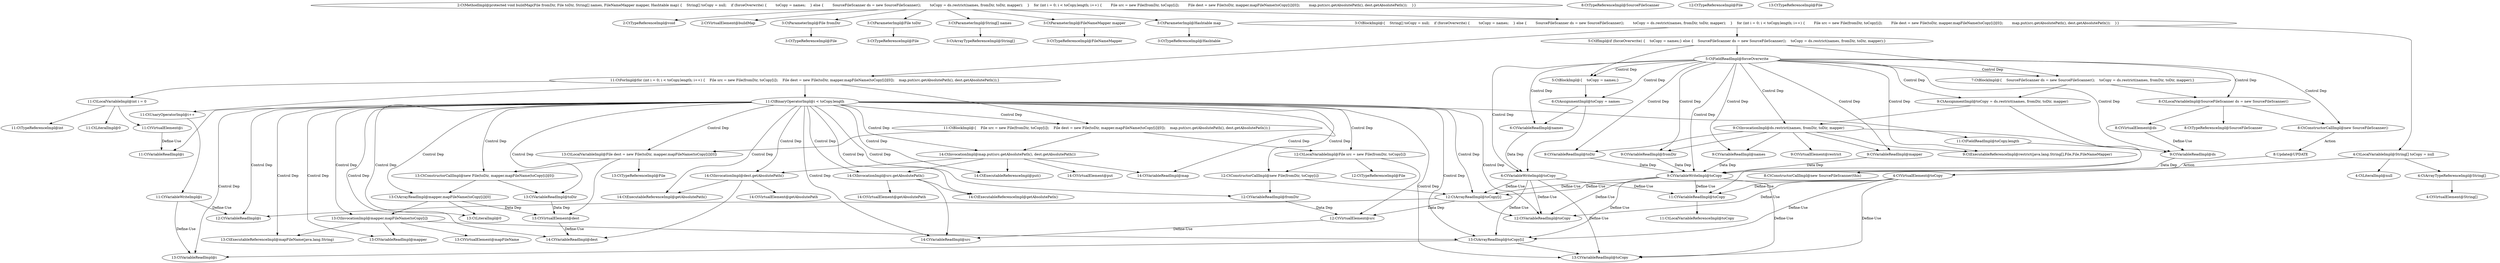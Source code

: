 digraph "buildMap#?,File,File,String[],FileNameMapper,Hashtable" {
0 [label="2:CtTypeReferenceImpl@void" shape=ellipse]
1 [label="2:CtVirtualElement@buildMap" shape=ellipse]
2 [label="3:CtParameterImpl@File fromDir" shape=ellipse]
3 [label="3:CtTypeReferenceImpl@File" shape=ellipse]
4 [label="3:CtParameterImpl@File toDir" shape=ellipse]
5 [label="3:CtTypeReferenceImpl@File" shape=ellipse]
6 [label="3:CtParameterImpl@String[] names" shape=ellipse]
7 [label="3:CtArrayTypeReferenceImpl@String[]" shape=ellipse]
8 [label="3:CtParameterImpl@FileNameMapper mapper" shape=ellipse]
9 [label="3:CtTypeReferenceImpl@FileNameMapper" shape=ellipse]
10 [label="3:CtParameterImpl@Hashtable map" shape=ellipse]
11 [label="3:CtTypeReferenceImpl@Hashtable" shape=ellipse]
12 [label="4:CtVirtualElement@String[]" shape=ellipse]
13 [label="4:CtArrayTypeReferenceImpl@String[]" shape=ellipse]
14 [label="4:CtLiteralImpl@null" shape=ellipse]
15 [label="4:CtVirtualElement@toCopy" shape=ellipse]
16 [label="4:CtLocalVariableImpl@String[] toCopy = null" shape=ellipse]
17 [label="5:CtFieldReadImpl@forceOverwrite" shape=ellipse]
18 [label="6:CtVariableWriteImpl@toCopy" shape=ellipse]
19 [label="6:CtVariableReadImpl@names" shape=ellipse]
20 [label="6:CtAssignmentImpl@toCopy = names" shape=ellipse]
21 [label="5:CtBlockImpl@\{\
    toCopy = names;\
\}" shape=ellipse]
22 [label="8:CtTypeReferenceImpl@SourceFileScanner" shape=ellipse]
23 [label="8:CtTypeReferenceImpl@SourceFileScanner" shape=ellipse]
24 [label="8:CtConstructorCallImpl@new SourceFileScanner()" shape=ellipse]
25 [label="8:CtVirtualElement@ds" shape=ellipse]
26 [label="8:CtLocalVariableImpl@SourceFileScanner ds = new SourceFileScanner()" shape=ellipse]
27 [label="9:CtVariableWriteImpl@toCopy" shape=ellipse]
28 [label="9:CtExecutableReferenceImpl@restrict(java.lang.String[],File,File,FileNameMapper)" shape=ellipse]
29 [label="9:CtVirtualElement@restrict" shape=ellipse]
30 [label="9:CtVariableReadImpl@ds" shape=ellipse]
31 [label="9:CtVariableReadImpl@names" shape=ellipse]
32 [label="9:CtVariableReadImpl@fromDir" shape=ellipse]
33 [label="9:CtVariableReadImpl@toDir" shape=ellipse]
34 [label="9:CtVariableReadImpl@mapper" shape=ellipse]
35 [label="9:CtInvocationImpl@ds.restrict(names, fromDir, toDir, mapper)" shape=ellipse]
36 [label="9:CtAssignmentImpl@toCopy = ds.restrict(names, fromDir, toDir, mapper)" shape=ellipse]
37 [label="7:CtBlockImpl@\{\
    SourceFileScanner ds = new SourceFileScanner();\
    toCopy = ds.restrict(names, fromDir, toDir, mapper);\
\}" shape=ellipse]
38 [label="5:CtIfImpl@if (forceOverwrite) \{\
    toCopy = names;\
\} else \{\
    SourceFileScanner ds = new SourceFileScanner();\
    toCopy = ds.restrict(names, fromDir, toDir, mapper);\
\}" shape=ellipse]
39 [label="11:CtTypeReferenceImpl@int" shape=ellipse]
40 [label="11:CtLiteralImpl@0" shape=ellipse]
41 [label="11:CtVirtualElement@i" shape=ellipse]
42 [label="11:CtLocalVariableImpl@int i = 0" shape=ellipse]
43 [label="11:CtVariableReadImpl@i" shape=ellipse]
44 [label="11:CtVariableReadImpl@toCopy" shape=ellipse]
45 [label="11:CtLocalVariableReferenceImpl@toCopy" shape=ellipse]
46 [label="11:CtFieldReadImpl@toCopy.length" shape=ellipse]
47 [label="11:CtBinaryOperatorImpl@i < toCopy.length" shape=ellipse]
48 [label="11:CtVariableWriteImpl@i" shape=ellipse]
49 [label="11:CtUnaryOperatorImpl@i++" shape=ellipse]
50 [label="12:CtTypeReferenceImpl@File" shape=ellipse]
51 [label="12:CtTypeReferenceImpl@File" shape=ellipse]
52 [label="12:CtVariableReadImpl@fromDir" shape=ellipse]
53 [label="12:CtVariableReadImpl@toCopy" shape=ellipse]
54 [label="12:CtVariableReadImpl@i" shape=ellipse]
55 [label="12:CtArrayReadImpl@toCopy[i]" shape=ellipse]
56 [label="12:CtConstructorCallImpl@new File(fromDir, toCopy[i])" shape=ellipse]
57 [label="12:CtVirtualElement@src" shape=ellipse]
58 [label="12:CtLocalVariableImpl@File src = new File(fromDir, toCopy[i])" shape=ellipse]
59 [label="13:CtTypeReferenceImpl@File" shape=ellipse]
60 [label="13:CtTypeReferenceImpl@File" shape=ellipse]
61 [label="13:CtVariableReadImpl@toDir" shape=ellipse]
62 [label="13:CtExecutableReferenceImpl@mapFileName(java.lang.String)" shape=ellipse]
63 [label="13:CtVirtualElement@mapFileName" shape=ellipse]
64 [label="13:CtVariableReadImpl@mapper" shape=ellipse]
65 [label="13:CtVariableReadImpl@toCopy" shape=ellipse]
66 [label="13:CtVariableReadImpl@i" shape=ellipse]
67 [label="13:CtArrayReadImpl@toCopy[i]" shape=ellipse]
68 [label="13:CtInvocationImpl@mapper.mapFileName(toCopy[i])" shape=ellipse]
69 [label="13:CtLiteralImpl@0" shape=ellipse]
70 [label="13:CtArrayReadImpl@mapper.mapFileName(toCopy[i])[0]" shape=ellipse]
71 [label="13:CtConstructorCallImpl@new File(toDir, mapper.mapFileName(toCopy[i])[0])" shape=ellipse]
72 [label="13:CtVirtualElement@dest" shape=ellipse]
73 [label="13:CtLocalVariableImpl@File dest = new File(toDir, mapper.mapFileName(toCopy[i])[0])" shape=ellipse]
74 [label="14:CtExecutableReferenceImpl@put()" shape=ellipse]
75 [label="14:CtVirtualElement@put" shape=ellipse]
76 [label="14:CtVariableReadImpl@map" shape=ellipse]
77 [label="14:CtExecutableReferenceImpl@getAbsolutePath()" shape=ellipse]
78 [label="14:CtVirtualElement@getAbsolutePath" shape=ellipse]
79 [label="14:CtVariableReadImpl@src" shape=ellipse]
80 [label="14:CtInvocationImpl@src.getAbsolutePath()" shape=ellipse]
81 [label="14:CtExecutableReferenceImpl@getAbsolutePath()" shape=ellipse]
82 [label="14:CtVirtualElement@getAbsolutePath" shape=ellipse]
83 [label="14:CtVariableReadImpl@dest" shape=ellipse]
84 [label="14:CtInvocationImpl@dest.getAbsolutePath()" shape=ellipse]
85 [label="14:CtInvocationImpl@map.put(src.getAbsolutePath(), dest.getAbsolutePath())" shape=ellipse]
86 [label="11:CtBlockImpl@\{\
    File src = new File(fromDir, toCopy[i]);\
    File dest = new File(toDir, mapper.mapFileName(toCopy[i])[0]);\
    map.put(src.getAbsolutePath(), dest.getAbsolutePath());\
\}" shape=ellipse]
87 [label="11:CtForImpl@for (int i = 0; i < toCopy.length; i++) \{\
    File src = new File(fromDir, toCopy[i]);\
    File dest = new File(toDir, mapper.mapFileName(toCopy[i])[0]);\
    map.put(src.getAbsolutePath(), dest.getAbsolutePath());\
\}" shape=ellipse]
88 [label="3:CtBlockImpl@\{\
    String[] toCopy = null;\
    if (forceOverwrite) \{\
        toCopy = names;\
    \} else \{\
        SourceFileScanner ds = new SourceFileScanner();\
        toCopy = ds.restrict(names, fromDir, toDir, mapper);\
    \}\
    for (int i = 0; i < toCopy.length; i++) \{\
        File src = new File(fromDir, toCopy[i]);\
        File dest = new File(toDir, mapper.mapFileName(toCopy[i])[0]);\
        map.put(src.getAbsolutePath(), dest.getAbsolutePath());\
    \}\
\}" shape=ellipse]
89 [label="2:CtMethodImpl@protected void buildMap(File fromDir, File toDir, String[] names, FileNameMapper mapper, Hashtable map) \{\
    String[] toCopy = null;\
    if (forceOverwrite) \{\
        toCopy = names;\
    \} else \{\
        SourceFileScanner ds = new SourceFileScanner();\
        toCopy = ds.restrict(names, fromDir, toDir, mapper);\
    \}\
    for (int i = 0; i < toCopy.length; i++) \{\
        File src = new File(fromDir, toCopy[i]);\
        File dest = new File(toDir, mapper.mapFileName(toCopy[i])[0]);\
        map.put(src.getAbsolutePath(), dest.getAbsolutePath());\
    \}\
\}" shape=ellipse]
90 [label="8:Update@UPDATE" shape=ellipse]
91 [label="8:CtConstructorCallImpl@new SourceFileScanner(this)" shape=ellipse]
2 -> 3 [label=""];
4 -> 5 [label=""];
6 -> 7 [label=""];
8 -> 9 [label=""];
10 -> 11 [label=""];
13 -> 12 [label=""];
15 -> 44 [label="Define-Use"];
15 -> 53 [label="Define-Use"];
15 -> 55 [label="Define-Use"];
15 -> 65 [label="Define-Use"];
15 -> 67 [label="Define-Use"];
16 -> 15 [label=""];
16 -> 13 [label=""];
16 -> 14 [label=""];
17 -> 21 [label="Control Dep"];
17 -> 20 [label="Control Dep"];
17 -> 18 [label="Control Dep"];
17 -> 19 [label="Control Dep"];
17 -> 37 [label="Control Dep"];
17 -> 26 [label="Control Dep"];
17 -> 24 [label="Control Dep"];
17 -> 36 [label="Control Dep"];
17 -> 27 [label="Control Dep"];
17 -> 35 [label="Control Dep"];
17 -> 28 [label="Control Dep"];
17 -> 30 [label="Control Dep"];
17 -> 31 [label="Control Dep"];
17 -> 32 [label="Control Dep"];
17 -> 33 [label="Control Dep"];
17 -> 34 [label="Control Dep"];
18 -> 44 [label="Define-Use"];
18 -> 53 [label="Define-Use"];
18 -> 55 [label="Define-Use"];
18 -> 65 [label="Define-Use"];
18 -> 67 [label="Define-Use"];
19 -> 18 [label="Data Dep"];
20 -> 18 [label=""];
20 -> 19 [label=""];
21 -> 20 [label=""];
24 -> 90 [label="Action"];
25 -> 30 [label="Define-Use"];
26 -> 25 [label=""];
26 -> 22 [label=""];
26 -> 24 [label=""];
27 -> 44 [label="Define-Use"];
27 -> 53 [label="Define-Use"];
27 -> 55 [label="Define-Use"];
27 -> 65 [label="Define-Use"];
27 -> 67 [label="Define-Use"];
30 -> 27 [label="Data Dep"];
31 -> 27 [label="Data Dep"];
32 -> 27 [label="Data Dep"];
33 -> 27 [label="Data Dep"];
34 -> 27 [label="Data Dep"];
35 -> 29 [label=""];
35 -> 30 [label=""];
35 -> 28 [label=""];
35 -> 31 [label=""];
35 -> 32 [label=""];
35 -> 33 [label=""];
35 -> 34 [label=""];
36 -> 27 [label=""];
36 -> 35 [label=""];
37 -> 26 [label=""];
37 -> 36 [label=""];
38 -> 17 [label=""];
38 -> 21 [label=""];
38 -> 37 [label=""];
41 -> 43 [label="Define-Use"];
42 -> 41 [label=""];
42 -> 39 [label=""];
42 -> 40 [label=""];
44 -> 45 [label=""];
46 -> 44 [label=""];
47 -> 43 [label=""];
47 -> 46 [label=""];
47 -> 86 [label="Control Dep"];
47 -> 58 [label="Control Dep"];
47 -> 56 [label="Control Dep"];
47 -> 52 [label="Control Dep"];
47 -> 55 [label="Control Dep"];
47 -> 53 [label="Control Dep"];
47 -> 54 [label="Control Dep"];
47 -> 73 [label="Control Dep"];
47 -> 71 [label="Control Dep"];
47 -> 61 [label="Control Dep"];
47 -> 70 [label="Control Dep"];
47 -> 68 [label="Control Dep"];
47 -> 62 [label="Control Dep"];
47 -> 64 [label="Control Dep"];
47 -> 67 [label="Control Dep"];
47 -> 65 [label="Control Dep"];
47 -> 66 [label="Control Dep"];
47 -> 69 [label="Control Dep"];
47 -> 85 [label="Control Dep"];
47 -> 74 [label="Control Dep"];
47 -> 76 [label="Control Dep"];
47 -> 80 [label="Control Dep"];
47 -> 77 [label="Control Dep"];
47 -> 79 [label="Control Dep"];
47 -> 84 [label="Control Dep"];
47 -> 81 [label="Control Dep"];
47 -> 83 [label="Control Dep"];
48 -> 54 [label="Define-Use"];
48 -> 66 [label="Define-Use"];
49 -> 48 [label=""];
52 -> 57 [label="Data Dep"];
55 -> 53 [label=""];
55 -> 54 [label=""];
55 -> 57 [label="Data Dep"];
56 -> 52 [label=""];
56 -> 55 [label=""];
57 -> 79 [label="Define-Use"];
58 -> 57 [label=""];
58 -> 50 [label=""];
58 -> 56 [label=""];
61 -> 72 [label="Data Dep"];
67 -> 65 [label=""];
67 -> 66 [label=""];
68 -> 63 [label=""];
68 -> 64 [label=""];
68 -> 62 [label=""];
68 -> 67 [label=""];
70 -> 68 [label=""];
70 -> 69 [label=""];
70 -> 72 [label="Data Dep"];
71 -> 61 [label=""];
71 -> 70 [label=""];
72 -> 83 [label="Define-Use"];
73 -> 72 [label=""];
73 -> 59 [label=""];
73 -> 71 [label=""];
80 -> 78 [label=""];
80 -> 79 [label=""];
80 -> 77 [label=""];
84 -> 82 [label=""];
84 -> 83 [label=""];
84 -> 81 [label=""];
85 -> 75 [label=""];
85 -> 76 [label=""];
85 -> 74 [label=""];
85 -> 80 [label=""];
85 -> 84 [label=""];
86 -> 58 [label=""];
86 -> 73 [label=""];
86 -> 85 [label=""];
87 -> 42 [label=""];
87 -> 47 [label=""];
87 -> 49 [label=""];
87 -> 86 [label=""];
88 -> 16 [label=""];
88 -> 38 [label=""];
88 -> 87 [label=""];
89 -> 1 [label=""];
89 -> 0 [label=""];
89 -> 2 [label=""];
89 -> 4 [label=""];
89 -> 6 [label=""];
89 -> 8 [label=""];
89 -> 10 [label=""];
89 -> 88 [label=""];
90 -> 91 [label="Action"];
}